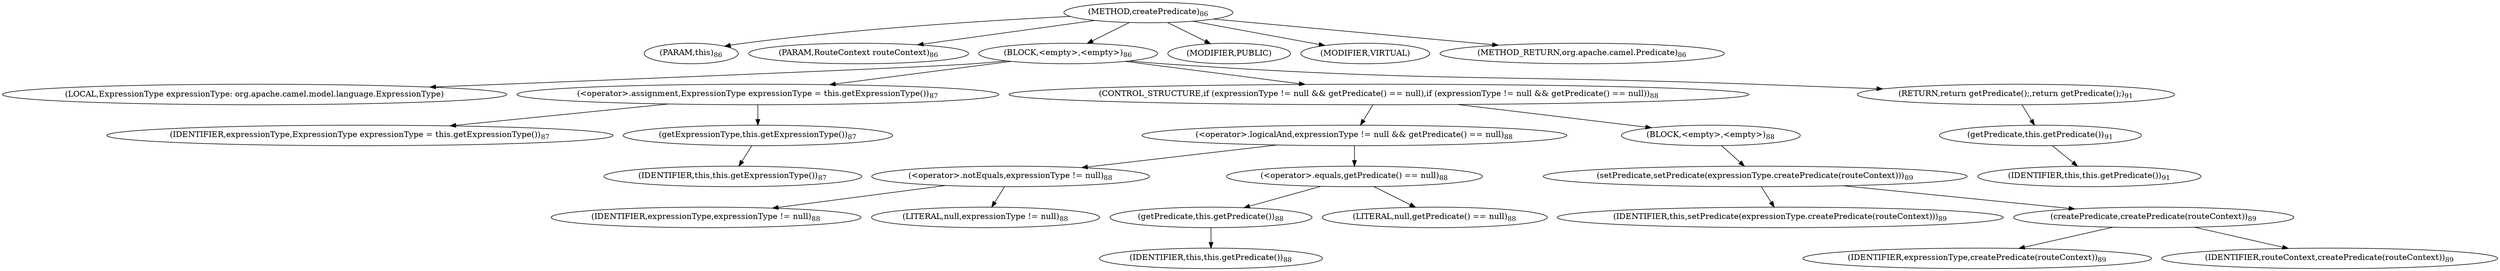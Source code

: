 digraph "createPredicate" {  
"169" [label = <(METHOD,createPredicate)<SUB>86</SUB>> ]
"16" [label = <(PARAM,this)<SUB>86</SUB>> ]
"170" [label = <(PARAM,RouteContext routeContext)<SUB>86</SUB>> ]
"171" [label = <(BLOCK,&lt;empty&gt;,&lt;empty&gt;)<SUB>86</SUB>> ]
"172" [label = <(LOCAL,ExpressionType expressionType: org.apache.camel.model.language.ExpressionType)> ]
"173" [label = <(&lt;operator&gt;.assignment,ExpressionType expressionType = this.getExpressionType())<SUB>87</SUB>> ]
"174" [label = <(IDENTIFIER,expressionType,ExpressionType expressionType = this.getExpressionType())<SUB>87</SUB>> ]
"175" [label = <(getExpressionType,this.getExpressionType())<SUB>87</SUB>> ]
"15" [label = <(IDENTIFIER,this,this.getExpressionType())<SUB>87</SUB>> ]
"176" [label = <(CONTROL_STRUCTURE,if (expressionType != null &amp;&amp; getPredicate() == null),if (expressionType != null &amp;&amp; getPredicate() == null))<SUB>88</SUB>> ]
"177" [label = <(&lt;operator&gt;.logicalAnd,expressionType != null &amp;&amp; getPredicate() == null)<SUB>88</SUB>> ]
"178" [label = <(&lt;operator&gt;.notEquals,expressionType != null)<SUB>88</SUB>> ]
"179" [label = <(IDENTIFIER,expressionType,expressionType != null)<SUB>88</SUB>> ]
"180" [label = <(LITERAL,null,expressionType != null)<SUB>88</SUB>> ]
"181" [label = <(&lt;operator&gt;.equals,getPredicate() == null)<SUB>88</SUB>> ]
"182" [label = <(getPredicate,this.getPredicate())<SUB>88</SUB>> ]
"17" [label = <(IDENTIFIER,this,this.getPredicate())<SUB>88</SUB>> ]
"183" [label = <(LITERAL,null,getPredicate() == null)<SUB>88</SUB>> ]
"184" [label = <(BLOCK,&lt;empty&gt;,&lt;empty&gt;)<SUB>88</SUB>> ]
"185" [label = <(setPredicate,setPredicate(expressionType.createPredicate(routeContext)))<SUB>89</SUB>> ]
"18" [label = <(IDENTIFIER,this,setPredicate(expressionType.createPredicate(routeContext)))<SUB>89</SUB>> ]
"186" [label = <(createPredicate,createPredicate(routeContext))<SUB>89</SUB>> ]
"187" [label = <(IDENTIFIER,expressionType,createPredicate(routeContext))<SUB>89</SUB>> ]
"188" [label = <(IDENTIFIER,routeContext,createPredicate(routeContext))<SUB>89</SUB>> ]
"189" [label = <(RETURN,return getPredicate();,return getPredicate();)<SUB>91</SUB>> ]
"190" [label = <(getPredicate,this.getPredicate())<SUB>91</SUB>> ]
"19" [label = <(IDENTIFIER,this,this.getPredicate())<SUB>91</SUB>> ]
"191" [label = <(MODIFIER,PUBLIC)> ]
"192" [label = <(MODIFIER,VIRTUAL)> ]
"193" [label = <(METHOD_RETURN,org.apache.camel.Predicate)<SUB>86</SUB>> ]
  "169" -> "16" 
  "169" -> "170" 
  "169" -> "171" 
  "169" -> "191" 
  "169" -> "192" 
  "169" -> "193" 
  "171" -> "172" 
  "171" -> "173" 
  "171" -> "176" 
  "171" -> "189" 
  "173" -> "174" 
  "173" -> "175" 
  "175" -> "15" 
  "176" -> "177" 
  "176" -> "184" 
  "177" -> "178" 
  "177" -> "181" 
  "178" -> "179" 
  "178" -> "180" 
  "181" -> "182" 
  "181" -> "183" 
  "182" -> "17" 
  "184" -> "185" 
  "185" -> "18" 
  "185" -> "186" 
  "186" -> "187" 
  "186" -> "188" 
  "189" -> "190" 
  "190" -> "19" 
}
